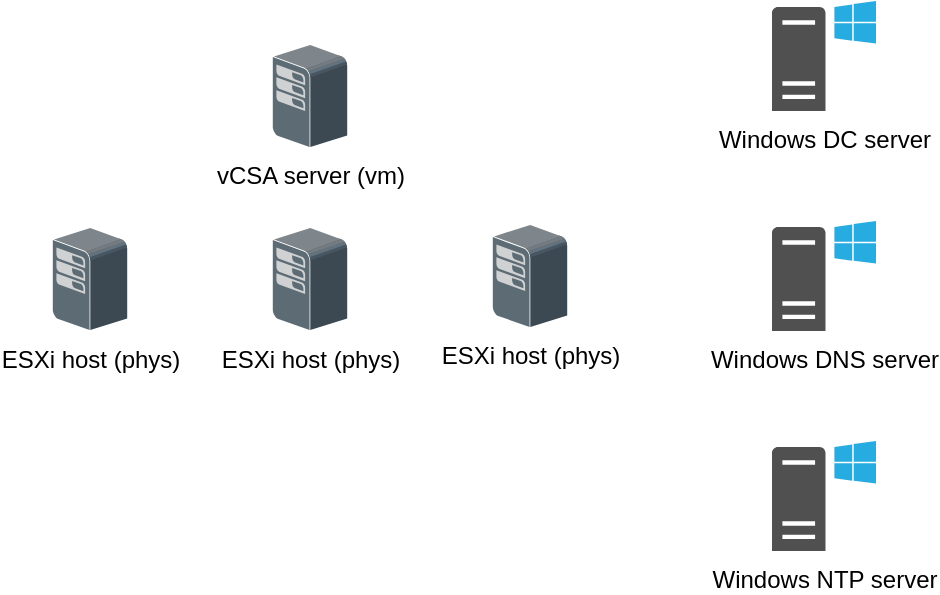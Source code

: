 <mxfile version="24.0.5" type="github">
  <diagram name="Page-1" id="fQXhnXJU5OYFlRjVlm_n">
    <mxGraphModel dx="493" dy="471" grid="1" gridSize="10" guides="1" tooltips="1" connect="1" arrows="1" fold="1" page="1" pageScale="1" pageWidth="850" pageHeight="1100" math="0" shadow="0">
      <root>
        <mxCell id="0" />
        <mxCell id="1" parent="0" />
        <mxCell id="Y7p48lvoJFKEkkNzNsCW-1" value="ESXi host (phys)" style="shadow=0;dashed=0;html=1;labelPosition=center;verticalLabelPosition=bottom;verticalAlign=top;align=center;outlineConnect=0;shape=mxgraph.veeam.3d.esx_esxi;" parent="1" vertex="1">
          <mxGeometry x="410" y="570" width="38" height="52" as="geometry" />
        </mxCell>
        <mxCell id="Y7p48lvoJFKEkkNzNsCW-2" value="Windows DNS server" style="sketch=0;pointerEvents=1;shadow=0;dashed=0;html=1;strokeColor=none;fillColor=#505050;labelPosition=center;verticalLabelPosition=bottom;verticalAlign=top;outlineConnect=0;align=center;shape=mxgraph.office.servers.windows_server;" parent="1" vertex="1">
          <mxGeometry x="550" y="568.5" width="52" height="55" as="geometry" />
        </mxCell>
        <mxCell id="-gom4GnlRCwxRRsbgBjQ-1" value="Windows NTP server" style="sketch=0;pointerEvents=1;shadow=0;dashed=0;html=1;strokeColor=none;fillColor=#505050;labelPosition=center;verticalLabelPosition=bottom;verticalAlign=top;outlineConnect=0;align=center;shape=mxgraph.office.servers.windows_server;" vertex="1" parent="1">
          <mxGeometry x="550" y="678.5" width="52" height="55" as="geometry" />
        </mxCell>
        <mxCell id="-gom4GnlRCwxRRsbgBjQ-2" value="Windows DC server" style="sketch=0;pointerEvents=1;shadow=0;dashed=0;html=1;strokeColor=none;fillColor=#505050;labelPosition=center;verticalLabelPosition=bottom;verticalAlign=top;outlineConnect=0;align=center;shape=mxgraph.office.servers.windows_server;" vertex="1" parent="1">
          <mxGeometry x="550" y="458.5" width="52" height="55" as="geometry" />
        </mxCell>
        <mxCell id="-gom4GnlRCwxRRsbgBjQ-3" value="ESXi host (phys)" style="shadow=0;dashed=0;html=1;labelPosition=center;verticalLabelPosition=bottom;verticalAlign=top;align=center;outlineConnect=0;shape=mxgraph.veeam.3d.esx_esxi;" vertex="1" parent="1">
          <mxGeometry x="300" y="571.5" width="38" height="52" as="geometry" />
        </mxCell>
        <mxCell id="-gom4GnlRCwxRRsbgBjQ-4" value="ESXi host (phys)" style="shadow=0;dashed=0;html=1;labelPosition=center;verticalLabelPosition=bottom;verticalAlign=top;align=center;outlineConnect=0;shape=mxgraph.veeam.3d.esx_esxi;" vertex="1" parent="1">
          <mxGeometry x="190" y="571.5" width="38" height="52" as="geometry" />
        </mxCell>
        <mxCell id="-gom4GnlRCwxRRsbgBjQ-5" value="vCSA server (vm)" style="shadow=0;dashed=0;html=1;labelPosition=center;verticalLabelPosition=bottom;verticalAlign=top;align=center;outlineConnect=0;shape=mxgraph.veeam.3d.esx_esxi;" vertex="1" parent="1">
          <mxGeometry x="300" y="480" width="38" height="52" as="geometry" />
        </mxCell>
      </root>
    </mxGraphModel>
  </diagram>
</mxfile>
